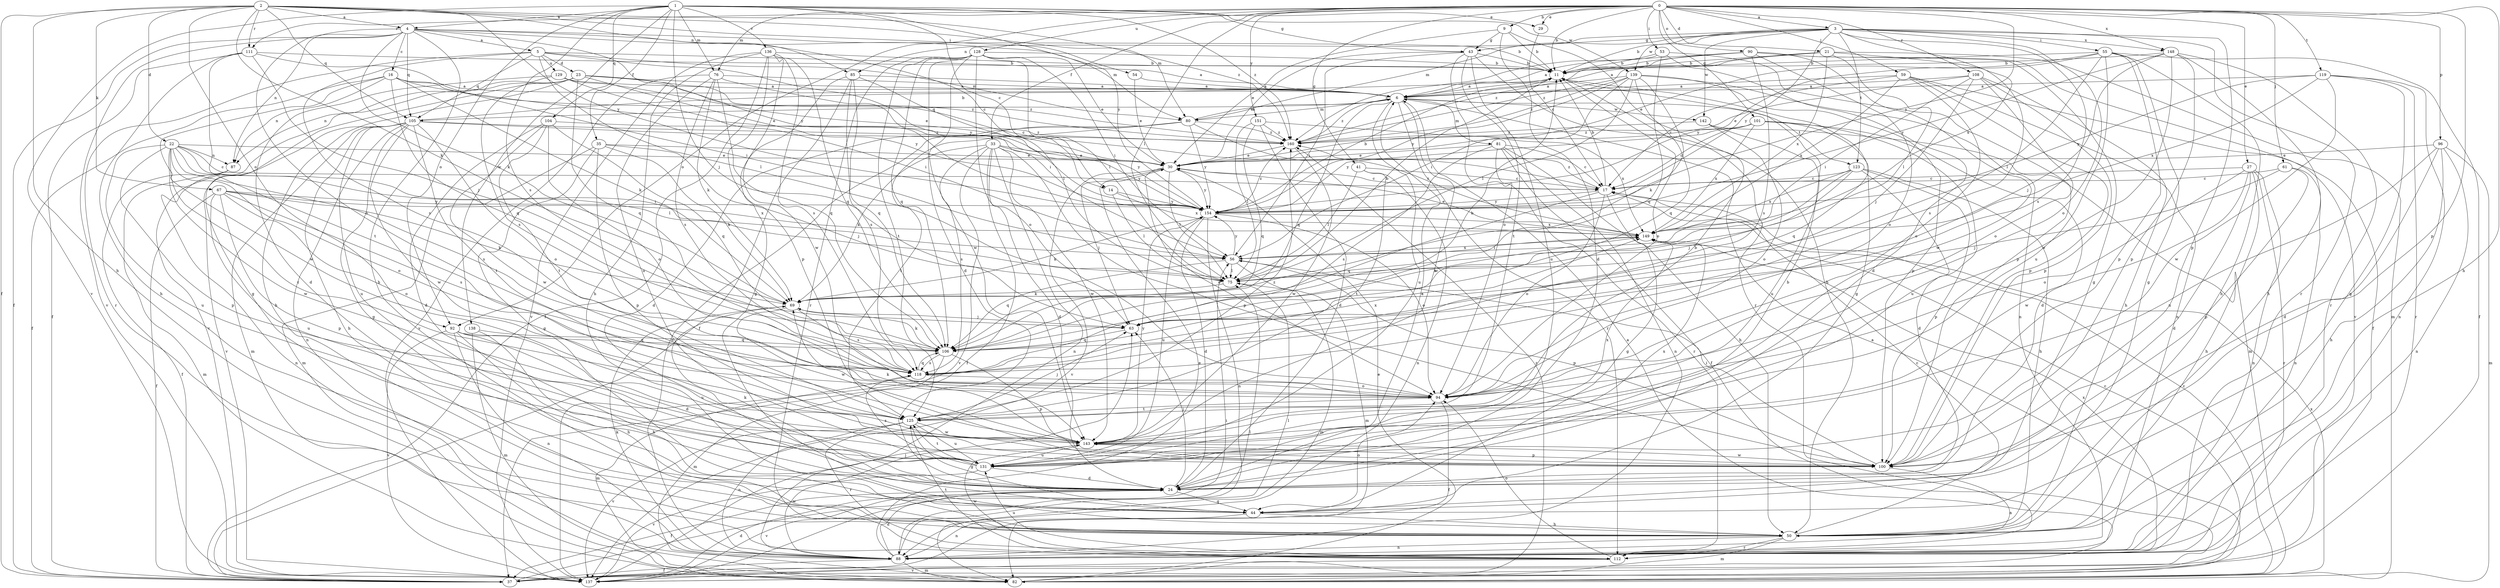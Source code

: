 strict digraph  {
0;
1;
2;
3;
4;
5;
6;
9;
11;
14;
16;
17;
21;
22;
23;
24;
27;
29;
30;
33;
35;
37;
41;
43;
44;
50;
53;
54;
55;
56;
59;
61;
63;
67;
69;
75;
76;
80;
81;
82;
85;
87;
88;
90;
92;
94;
96;
100;
101;
104;
105;
106;
108;
111;
112;
118;
119;
123;
125;
128;
129;
131;
136;
137;
138;
139;
142;
143;
148;
149;
151;
154;
160;
0 -> 3  [label=a];
0 -> 9  [label=b];
0 -> 11  [label=b];
0 -> 21  [label=d];
0 -> 27  [label=e];
0 -> 29  [label=e];
0 -> 33  [label=f];
0 -> 41  [label=g];
0 -> 50  [label=h];
0 -> 53  [label=i];
0 -> 59  [label=j];
0 -> 61  [label=j];
0 -> 75  [label=l];
0 -> 76  [label=m];
0 -> 90  [label=o];
0 -> 92  [label=o];
0 -> 96  [label=p];
0 -> 100  [label=p];
0 -> 101  [label=q];
0 -> 108  [label=r];
0 -> 111  [label=r];
0 -> 119  [label=t];
0 -> 128  [label=u];
0 -> 148  [label=x];
0 -> 151  [label=y];
0 -> 154  [label=y];
1 -> 4  [label=a];
1 -> 14  [label=c];
1 -> 29  [label=e];
1 -> 35  [label=f];
1 -> 43  [label=g];
1 -> 63  [label=j];
1 -> 76  [label=m];
1 -> 92  [label=o];
1 -> 104  [label=q];
1 -> 118  [label=s];
1 -> 136  [label=v];
1 -> 137  [label=v];
1 -> 138  [label=w];
1 -> 139  [label=w];
1 -> 154  [label=y];
1 -> 160  [label=z];
2 -> 4  [label=a];
2 -> 22  [label=d];
2 -> 37  [label=f];
2 -> 50  [label=h];
2 -> 54  [label=i];
2 -> 67  [label=k];
2 -> 69  [label=k];
2 -> 80  [label=m];
2 -> 85  [label=n];
2 -> 92  [label=o];
2 -> 105  [label=q];
2 -> 111  [label=r];
2 -> 154  [label=y];
2 -> 160  [label=z];
3 -> 11  [label=b];
3 -> 43  [label=g];
3 -> 55  [label=i];
3 -> 80  [label=m];
3 -> 85  [label=n];
3 -> 94  [label=o];
3 -> 100  [label=p];
3 -> 112  [label=r];
3 -> 118  [label=s];
3 -> 123  [label=t];
3 -> 139  [label=w];
3 -> 142  [label=w];
3 -> 148  [label=x];
3 -> 149  [label=x];
3 -> 154  [label=y];
4 -> 5  [label=a];
4 -> 11  [label=b];
4 -> 14  [label=c];
4 -> 16  [label=c];
4 -> 37  [label=f];
4 -> 50  [label=h];
4 -> 69  [label=k];
4 -> 80  [label=m];
4 -> 87  [label=n];
4 -> 94  [label=o];
4 -> 105  [label=q];
4 -> 137  [label=v];
4 -> 154  [label=y];
5 -> 6  [label=a];
5 -> 23  [label=d];
5 -> 75  [label=l];
5 -> 80  [label=m];
5 -> 105  [label=q];
5 -> 112  [label=r];
5 -> 118  [label=s];
5 -> 129  [label=u];
5 -> 154  [label=y];
6 -> 80  [label=m];
6 -> 81  [label=m];
6 -> 105  [label=q];
6 -> 106  [label=q];
6 -> 112  [label=r];
6 -> 123  [label=t];
6 -> 131  [label=u];
6 -> 142  [label=w];
6 -> 143  [label=w];
6 -> 160  [label=z];
9 -> 11  [label=b];
9 -> 24  [label=d];
9 -> 30  [label=e];
9 -> 43  [label=g];
9 -> 50  [label=h];
11 -> 6  [label=a];
11 -> 44  [label=g];
11 -> 94  [label=o];
14 -> 75  [label=l];
14 -> 149  [label=x];
14 -> 154  [label=y];
16 -> 6  [label=a];
16 -> 30  [label=e];
16 -> 37  [label=f];
16 -> 69  [label=k];
16 -> 87  [label=n];
16 -> 106  [label=q];
16 -> 143  [label=w];
16 -> 160  [label=z];
17 -> 11  [label=b];
17 -> 44  [label=g];
17 -> 94  [label=o];
17 -> 106  [label=q];
17 -> 154  [label=y];
17 -> 160  [label=z];
21 -> 6  [label=a];
21 -> 11  [label=b];
21 -> 75  [label=l];
21 -> 82  [label=m];
21 -> 118  [label=s];
21 -> 149  [label=x];
21 -> 160  [label=z];
22 -> 17  [label=c];
22 -> 30  [label=e];
22 -> 56  [label=i];
22 -> 75  [label=l];
22 -> 87  [label=n];
22 -> 94  [label=o];
22 -> 100  [label=p];
22 -> 118  [label=s];
22 -> 125  [label=t];
22 -> 131  [label=u];
22 -> 143  [label=w];
23 -> 6  [label=a];
23 -> 17  [label=c];
23 -> 44  [label=g];
23 -> 50  [label=h];
23 -> 87  [label=n];
23 -> 106  [label=q];
23 -> 137  [label=v];
23 -> 154  [label=y];
23 -> 160  [label=z];
24 -> 6  [label=a];
24 -> 11  [label=b];
24 -> 37  [label=f];
24 -> 44  [label=g];
24 -> 63  [label=j];
24 -> 69  [label=k];
24 -> 137  [label=v];
27 -> 17  [label=c];
27 -> 24  [label=d];
27 -> 50  [label=h];
27 -> 88  [label=n];
27 -> 94  [label=o];
27 -> 112  [label=r];
27 -> 143  [label=w];
29 -> 17  [label=c];
30 -> 17  [label=c];
30 -> 63  [label=j];
30 -> 75  [label=l];
30 -> 94  [label=o];
30 -> 137  [label=v];
30 -> 154  [label=y];
33 -> 24  [label=d];
33 -> 30  [label=e];
33 -> 37  [label=f];
33 -> 69  [label=k];
33 -> 88  [label=n];
33 -> 100  [label=p];
33 -> 118  [label=s];
33 -> 137  [label=v];
33 -> 143  [label=w];
33 -> 154  [label=y];
35 -> 30  [label=e];
35 -> 44  [label=g];
35 -> 63  [label=j];
35 -> 69  [label=k];
35 -> 82  [label=m];
35 -> 100  [label=p];
37 -> 6  [label=a];
37 -> 56  [label=i];
41 -> 17  [label=c];
41 -> 75  [label=l];
41 -> 88  [label=n];
41 -> 125  [label=t];
43 -> 11  [label=b];
43 -> 30  [label=e];
43 -> 56  [label=i];
43 -> 94  [label=o];
43 -> 112  [label=r];
43 -> 125  [label=t];
43 -> 131  [label=u];
44 -> 50  [label=h];
44 -> 88  [label=n];
44 -> 94  [label=o];
50 -> 17  [label=c];
50 -> 82  [label=m];
50 -> 88  [label=n];
50 -> 112  [label=r];
53 -> 11  [label=b];
53 -> 24  [label=d];
53 -> 100  [label=p];
53 -> 106  [label=q];
53 -> 160  [label=z];
54 -> 6  [label=a];
54 -> 30  [label=e];
55 -> 11  [label=b];
55 -> 30  [label=e];
55 -> 37  [label=f];
55 -> 44  [label=g];
55 -> 50  [label=h];
55 -> 75  [label=l];
55 -> 100  [label=p];
55 -> 131  [label=u];
55 -> 154  [label=y];
56 -> 75  [label=l];
56 -> 82  [label=m];
56 -> 100  [label=p];
56 -> 106  [label=q];
56 -> 149  [label=x];
56 -> 154  [label=y];
59 -> 6  [label=a];
59 -> 17  [label=c];
59 -> 37  [label=f];
59 -> 88  [label=n];
59 -> 94  [label=o];
59 -> 100  [label=p];
59 -> 149  [label=x];
61 -> 17  [label=c];
61 -> 63  [label=j];
61 -> 88  [label=n];
61 -> 100  [label=p];
63 -> 106  [label=q];
67 -> 37  [label=f];
67 -> 69  [label=k];
67 -> 94  [label=o];
67 -> 100  [label=p];
67 -> 118  [label=s];
67 -> 131  [label=u];
67 -> 149  [label=x];
67 -> 154  [label=y];
69 -> 63  [label=j];
69 -> 118  [label=s];
69 -> 143  [label=w];
69 -> 149  [label=x];
75 -> 11  [label=b];
75 -> 69  [label=k];
75 -> 82  [label=m];
76 -> 6  [label=a];
76 -> 56  [label=i];
76 -> 69  [label=k];
76 -> 106  [label=q];
76 -> 118  [label=s];
76 -> 131  [label=u];
76 -> 137  [label=v];
80 -> 6  [label=a];
80 -> 24  [label=d];
80 -> 88  [label=n];
80 -> 125  [label=t];
80 -> 149  [label=x];
80 -> 154  [label=y];
80 -> 160  [label=z];
81 -> 17  [label=c];
81 -> 30  [label=e];
81 -> 37  [label=f];
81 -> 50  [label=h];
81 -> 88  [label=n];
81 -> 112  [label=r];
81 -> 118  [label=s];
82 -> 6  [label=a];
82 -> 17  [label=c];
82 -> 30  [label=e];
82 -> 149  [label=x];
82 -> 160  [label=z];
85 -> 6  [label=a];
85 -> 37  [label=f];
85 -> 44  [label=g];
85 -> 75  [label=l];
85 -> 106  [label=q];
85 -> 118  [label=s];
87 -> 37  [label=f];
87 -> 82  [label=m];
87 -> 88  [label=n];
88 -> 24  [label=d];
88 -> 30  [label=e];
88 -> 37  [label=f];
88 -> 69  [label=k];
88 -> 75  [label=l];
88 -> 82  [label=m];
88 -> 143  [label=w];
90 -> 6  [label=a];
90 -> 11  [label=b];
90 -> 44  [label=g];
90 -> 94  [label=o];
90 -> 118  [label=s];
90 -> 137  [label=v];
90 -> 143  [label=w];
90 -> 160  [label=z];
92 -> 24  [label=d];
92 -> 50  [label=h];
92 -> 88  [label=n];
92 -> 106  [label=q];
92 -> 131  [label=u];
92 -> 137  [label=v];
94 -> 37  [label=f];
94 -> 125  [label=t];
96 -> 24  [label=d];
96 -> 30  [label=e];
96 -> 50  [label=h];
96 -> 82  [label=m];
96 -> 88  [label=n];
96 -> 131  [label=u];
100 -> 56  [label=i];
100 -> 88  [label=n];
100 -> 143  [label=w];
101 -> 17  [label=c];
101 -> 24  [label=d];
101 -> 106  [label=q];
101 -> 131  [label=u];
101 -> 149  [label=x];
101 -> 154  [label=y];
101 -> 160  [label=z];
104 -> 24  [label=d];
104 -> 94  [label=o];
104 -> 106  [label=q];
104 -> 125  [label=t];
104 -> 143  [label=w];
104 -> 160  [label=z];
105 -> 11  [label=b];
105 -> 44  [label=g];
105 -> 50  [label=h];
105 -> 82  [label=m];
105 -> 88  [label=n];
105 -> 94  [label=o];
105 -> 125  [label=t];
105 -> 131  [label=u];
105 -> 137  [label=v];
105 -> 143  [label=w];
105 -> 154  [label=y];
105 -> 160  [label=z];
106 -> 11  [label=b];
106 -> 69  [label=k];
106 -> 82  [label=m];
106 -> 100  [label=p];
106 -> 118  [label=s];
108 -> 6  [label=a];
108 -> 30  [label=e];
108 -> 50  [label=h];
108 -> 56  [label=i];
108 -> 63  [label=j];
108 -> 94  [label=o];
108 -> 100  [label=p];
111 -> 11  [label=b];
111 -> 37  [label=f];
111 -> 50  [label=h];
111 -> 56  [label=i];
111 -> 63  [label=j];
111 -> 125  [label=t];
112 -> 94  [label=o];
112 -> 125  [label=t];
112 -> 131  [label=u];
112 -> 137  [label=v];
112 -> 143  [label=w];
112 -> 149  [label=x];
118 -> 82  [label=m];
118 -> 94  [label=o];
118 -> 106  [label=q];
118 -> 149  [label=x];
119 -> 6  [label=a];
119 -> 44  [label=g];
119 -> 88  [label=n];
119 -> 112  [label=r];
119 -> 143  [label=w];
119 -> 149  [label=x];
119 -> 154  [label=y];
123 -> 17  [label=c];
123 -> 24  [label=d];
123 -> 50  [label=h];
123 -> 63  [label=j];
123 -> 75  [label=l];
123 -> 100  [label=p];
123 -> 149  [label=x];
125 -> 11  [label=b];
125 -> 44  [label=g];
125 -> 63  [label=j];
125 -> 88  [label=n];
125 -> 112  [label=r];
125 -> 131  [label=u];
125 -> 137  [label=v];
125 -> 143  [label=w];
125 -> 160  [label=z];
128 -> 11  [label=b];
128 -> 24  [label=d];
128 -> 30  [label=e];
128 -> 56  [label=i];
128 -> 75  [label=l];
128 -> 94  [label=o];
128 -> 106  [label=q];
128 -> 112  [label=r];
128 -> 125  [label=t];
128 -> 143  [label=w];
129 -> 6  [label=a];
129 -> 24  [label=d];
129 -> 30  [label=e];
129 -> 56  [label=i];
129 -> 118  [label=s];
131 -> 24  [label=d];
131 -> 118  [label=s];
131 -> 125  [label=t];
131 -> 137  [label=v];
131 -> 149  [label=x];
136 -> 11  [label=b];
136 -> 37  [label=f];
136 -> 50  [label=h];
136 -> 100  [label=p];
136 -> 106  [label=q];
136 -> 118  [label=s];
136 -> 137  [label=v];
136 -> 143  [label=w];
137 -> 17  [label=c];
137 -> 24  [label=d];
137 -> 63  [label=j];
137 -> 75  [label=l];
138 -> 50  [label=h];
138 -> 82  [label=m];
138 -> 106  [label=q];
139 -> 6  [label=a];
139 -> 56  [label=i];
139 -> 69  [label=k];
139 -> 75  [label=l];
139 -> 88  [label=n];
139 -> 100  [label=p];
139 -> 106  [label=q];
139 -> 154  [label=y];
139 -> 160  [label=z];
142 -> 82  [label=m];
142 -> 94  [label=o];
142 -> 131  [label=u];
142 -> 160  [label=z];
143 -> 69  [label=k];
143 -> 100  [label=p];
143 -> 131  [label=u];
143 -> 149  [label=x];
143 -> 154  [label=y];
148 -> 11  [label=b];
148 -> 50  [label=h];
148 -> 63  [label=j];
148 -> 100  [label=p];
148 -> 112  [label=r];
148 -> 143  [label=w];
148 -> 154  [label=y];
149 -> 30  [label=e];
149 -> 56  [label=i];
151 -> 24  [label=d];
151 -> 75  [label=l];
151 -> 106  [label=q];
151 -> 149  [label=x];
151 -> 160  [label=z];
154 -> 11  [label=b];
154 -> 24  [label=d];
154 -> 69  [label=k];
154 -> 88  [label=n];
154 -> 94  [label=o];
154 -> 131  [label=u];
154 -> 149  [label=x];
154 -> 160  [label=z];
160 -> 30  [label=e];
160 -> 143  [label=w];
}
